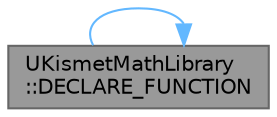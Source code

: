 digraph "UKismetMathLibrary::DECLARE_FUNCTION"
{
 // INTERACTIVE_SVG=YES
 // LATEX_PDF_SIZE
  bgcolor="transparent";
  edge [fontname=Helvetica,fontsize=10,labelfontname=Helvetica,labelfontsize=10];
  node [fontname=Helvetica,fontsize=10,shape=box,height=0.2,width=0.4];
  rankdir="RL";
  Node1 [id="Node000001",label="UKismetMathLibrary\l::DECLARE_FUNCTION",height=0.2,width=0.4,color="gray40", fillcolor="grey60", style="filled", fontcolor="black",tooltip="Custom thunk to allow script stack trace in case of modulo by zero."];
  Node1 -> Node1 [id="edge1_Node000001_Node000001",dir="back",color="steelblue1",style="solid",tooltip=" "];
}

